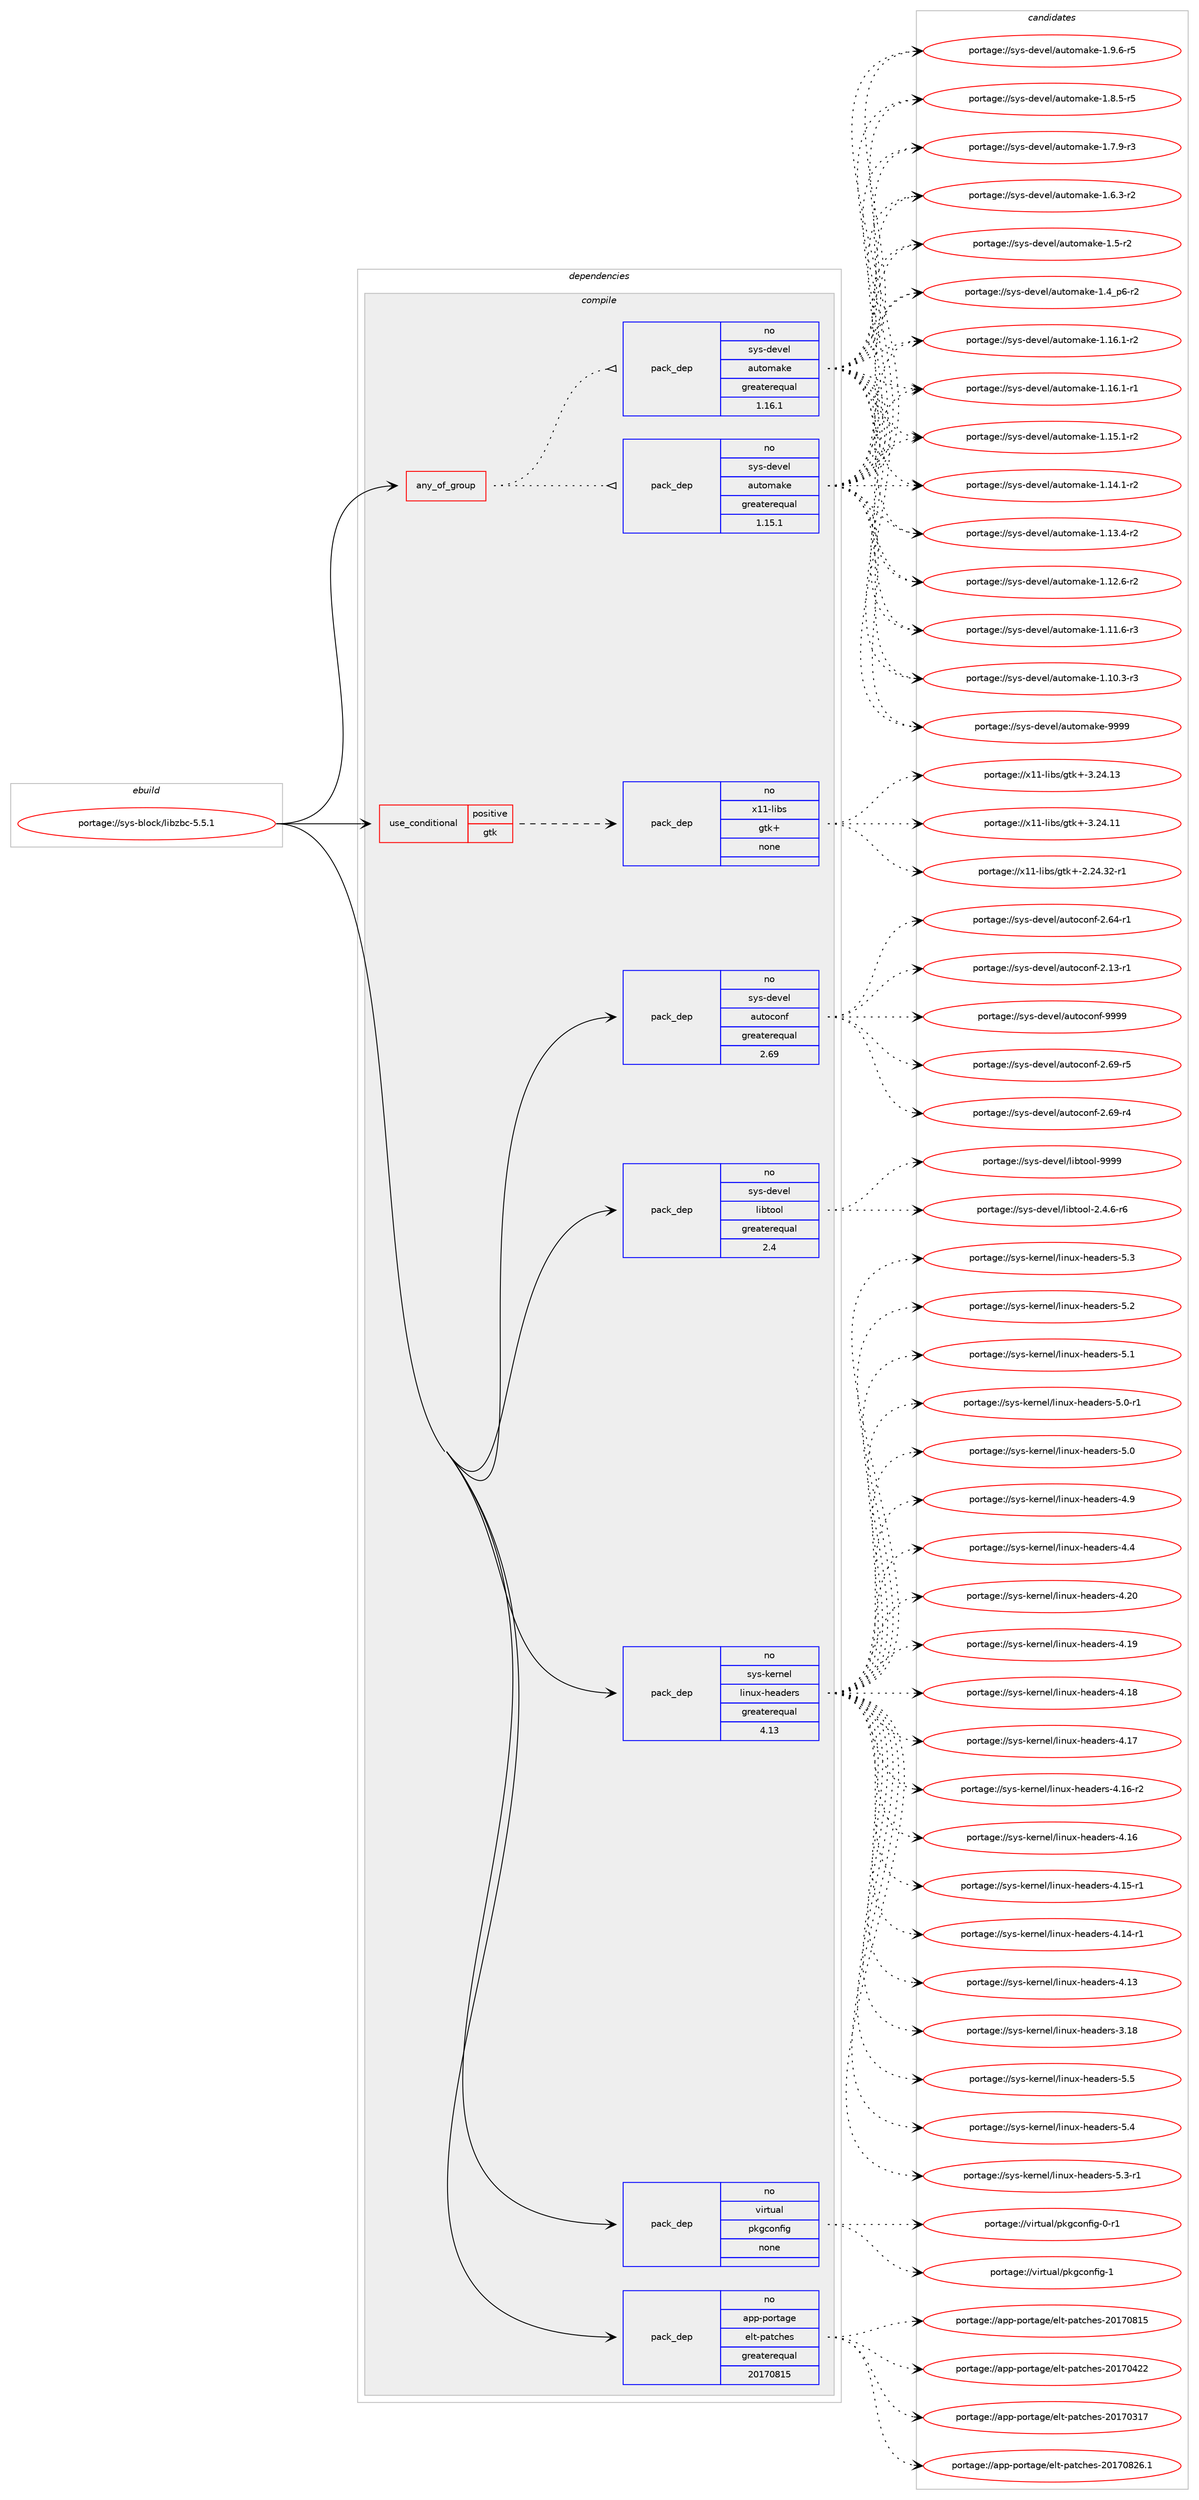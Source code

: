 digraph prolog {

# *************
# Graph options
# *************

newrank=true;
concentrate=true;
compound=true;
graph [rankdir=LR,fontname=Helvetica,fontsize=10,ranksep=1.5];#, ranksep=2.5, nodesep=0.2];
edge  [arrowhead=vee];
node  [fontname=Helvetica,fontsize=10];

# **********
# The ebuild
# **********

subgraph cluster_leftcol {
color=gray;
rank=same;
label=<<i>ebuild</i>>;
id [label="portage://sys-block/libzbc-5.5.1", color=red, width=4, href="../sys-block/libzbc-5.5.1.svg"];
}

# ****************
# The dependencies
# ****************

subgraph cluster_midcol {
color=gray;
label=<<i>dependencies</i>>;
subgraph cluster_compile {
fillcolor="#eeeeee";
style=filled;
label=<<i>compile</i>>;
subgraph any1163 {
dependency59060 [label=<<TABLE BORDER="0" CELLBORDER="1" CELLSPACING="0" CELLPADDING="4"><TR><TD CELLPADDING="10">any_of_group</TD></TR></TABLE>>, shape=none, color=red];subgraph pack45745 {
dependency59061 [label=<<TABLE BORDER="0" CELLBORDER="1" CELLSPACING="0" CELLPADDING="4" WIDTH="220"><TR><TD ROWSPAN="6" CELLPADDING="30">pack_dep</TD></TR><TR><TD WIDTH="110">no</TD></TR><TR><TD>sys-devel</TD></TR><TR><TD>automake</TD></TR><TR><TD>greaterequal</TD></TR><TR><TD>1.16.1</TD></TR></TABLE>>, shape=none, color=blue];
}
dependency59060:e -> dependency59061:w [weight=20,style="dotted",arrowhead="oinv"];
subgraph pack45746 {
dependency59062 [label=<<TABLE BORDER="0" CELLBORDER="1" CELLSPACING="0" CELLPADDING="4" WIDTH="220"><TR><TD ROWSPAN="6" CELLPADDING="30">pack_dep</TD></TR><TR><TD WIDTH="110">no</TD></TR><TR><TD>sys-devel</TD></TR><TR><TD>automake</TD></TR><TR><TD>greaterequal</TD></TR><TR><TD>1.15.1</TD></TR></TABLE>>, shape=none, color=blue];
}
dependency59060:e -> dependency59062:w [weight=20,style="dotted",arrowhead="oinv"];
}
id:e -> dependency59060:w [weight=20,style="solid",arrowhead="vee"];
subgraph cond12081 {
dependency59063 [label=<<TABLE BORDER="0" CELLBORDER="1" CELLSPACING="0" CELLPADDING="4"><TR><TD ROWSPAN="3" CELLPADDING="10">use_conditional</TD></TR><TR><TD>positive</TD></TR><TR><TD>gtk</TD></TR></TABLE>>, shape=none, color=red];
subgraph pack45747 {
dependency59064 [label=<<TABLE BORDER="0" CELLBORDER="1" CELLSPACING="0" CELLPADDING="4" WIDTH="220"><TR><TD ROWSPAN="6" CELLPADDING="30">pack_dep</TD></TR><TR><TD WIDTH="110">no</TD></TR><TR><TD>x11-libs</TD></TR><TR><TD>gtk+</TD></TR><TR><TD>none</TD></TR><TR><TD></TD></TR></TABLE>>, shape=none, color=blue];
}
dependency59063:e -> dependency59064:w [weight=20,style="dashed",arrowhead="vee"];
}
id:e -> dependency59063:w [weight=20,style="solid",arrowhead="vee"];
subgraph pack45748 {
dependency59065 [label=<<TABLE BORDER="0" CELLBORDER="1" CELLSPACING="0" CELLPADDING="4" WIDTH="220"><TR><TD ROWSPAN="6" CELLPADDING="30">pack_dep</TD></TR><TR><TD WIDTH="110">no</TD></TR><TR><TD>app-portage</TD></TR><TR><TD>elt-patches</TD></TR><TR><TD>greaterequal</TD></TR><TR><TD>20170815</TD></TR></TABLE>>, shape=none, color=blue];
}
id:e -> dependency59065:w [weight=20,style="solid",arrowhead="vee"];
subgraph pack45749 {
dependency59066 [label=<<TABLE BORDER="0" CELLBORDER="1" CELLSPACING="0" CELLPADDING="4" WIDTH="220"><TR><TD ROWSPAN="6" CELLPADDING="30">pack_dep</TD></TR><TR><TD WIDTH="110">no</TD></TR><TR><TD>sys-devel</TD></TR><TR><TD>autoconf</TD></TR><TR><TD>greaterequal</TD></TR><TR><TD>2.69</TD></TR></TABLE>>, shape=none, color=blue];
}
id:e -> dependency59066:w [weight=20,style="solid",arrowhead="vee"];
subgraph pack45750 {
dependency59067 [label=<<TABLE BORDER="0" CELLBORDER="1" CELLSPACING="0" CELLPADDING="4" WIDTH="220"><TR><TD ROWSPAN="6" CELLPADDING="30">pack_dep</TD></TR><TR><TD WIDTH="110">no</TD></TR><TR><TD>sys-devel</TD></TR><TR><TD>libtool</TD></TR><TR><TD>greaterequal</TD></TR><TR><TD>2.4</TD></TR></TABLE>>, shape=none, color=blue];
}
id:e -> dependency59067:w [weight=20,style="solid",arrowhead="vee"];
subgraph pack45751 {
dependency59068 [label=<<TABLE BORDER="0" CELLBORDER="1" CELLSPACING="0" CELLPADDING="4" WIDTH="220"><TR><TD ROWSPAN="6" CELLPADDING="30">pack_dep</TD></TR><TR><TD WIDTH="110">no</TD></TR><TR><TD>sys-kernel</TD></TR><TR><TD>linux-headers</TD></TR><TR><TD>greaterequal</TD></TR><TR><TD>4.13</TD></TR></TABLE>>, shape=none, color=blue];
}
id:e -> dependency59068:w [weight=20,style="solid",arrowhead="vee"];
subgraph pack45752 {
dependency59069 [label=<<TABLE BORDER="0" CELLBORDER="1" CELLSPACING="0" CELLPADDING="4" WIDTH="220"><TR><TD ROWSPAN="6" CELLPADDING="30">pack_dep</TD></TR><TR><TD WIDTH="110">no</TD></TR><TR><TD>virtual</TD></TR><TR><TD>pkgconfig</TD></TR><TR><TD>none</TD></TR><TR><TD></TD></TR></TABLE>>, shape=none, color=blue];
}
id:e -> dependency59069:w [weight=20,style="solid",arrowhead="vee"];
}
subgraph cluster_compileandrun {
fillcolor="#eeeeee";
style=filled;
label=<<i>compile and run</i>>;
}
subgraph cluster_run {
fillcolor="#eeeeee";
style=filled;
label=<<i>run</i>>;
}
}

# **************
# The candidates
# **************

subgraph cluster_choices {
rank=same;
color=gray;
label=<<i>candidates</i>>;

subgraph choice45745 {
color=black;
nodesep=1;
choice115121115451001011181011084797117116111109971071014557575757 [label="portage://sys-devel/automake-9999", color=red, width=4,href="../sys-devel/automake-9999.svg"];
choice115121115451001011181011084797117116111109971071014549465746544511453 [label="portage://sys-devel/automake-1.9.6-r5", color=red, width=4,href="../sys-devel/automake-1.9.6-r5.svg"];
choice115121115451001011181011084797117116111109971071014549465646534511453 [label="portage://sys-devel/automake-1.8.5-r5", color=red, width=4,href="../sys-devel/automake-1.8.5-r5.svg"];
choice115121115451001011181011084797117116111109971071014549465546574511451 [label="portage://sys-devel/automake-1.7.9-r3", color=red, width=4,href="../sys-devel/automake-1.7.9-r3.svg"];
choice115121115451001011181011084797117116111109971071014549465446514511450 [label="portage://sys-devel/automake-1.6.3-r2", color=red, width=4,href="../sys-devel/automake-1.6.3-r2.svg"];
choice11512111545100101118101108479711711611110997107101454946534511450 [label="portage://sys-devel/automake-1.5-r2", color=red, width=4,href="../sys-devel/automake-1.5-r2.svg"];
choice115121115451001011181011084797117116111109971071014549465295112544511450 [label="portage://sys-devel/automake-1.4_p6-r2", color=red, width=4,href="../sys-devel/automake-1.4_p6-r2.svg"];
choice11512111545100101118101108479711711611110997107101454946495446494511450 [label="portage://sys-devel/automake-1.16.1-r2", color=red, width=4,href="../sys-devel/automake-1.16.1-r2.svg"];
choice11512111545100101118101108479711711611110997107101454946495446494511449 [label="portage://sys-devel/automake-1.16.1-r1", color=red, width=4,href="../sys-devel/automake-1.16.1-r1.svg"];
choice11512111545100101118101108479711711611110997107101454946495346494511450 [label="portage://sys-devel/automake-1.15.1-r2", color=red, width=4,href="../sys-devel/automake-1.15.1-r2.svg"];
choice11512111545100101118101108479711711611110997107101454946495246494511450 [label="portage://sys-devel/automake-1.14.1-r2", color=red, width=4,href="../sys-devel/automake-1.14.1-r2.svg"];
choice11512111545100101118101108479711711611110997107101454946495146524511450 [label="portage://sys-devel/automake-1.13.4-r2", color=red, width=4,href="../sys-devel/automake-1.13.4-r2.svg"];
choice11512111545100101118101108479711711611110997107101454946495046544511450 [label="portage://sys-devel/automake-1.12.6-r2", color=red, width=4,href="../sys-devel/automake-1.12.6-r2.svg"];
choice11512111545100101118101108479711711611110997107101454946494946544511451 [label="portage://sys-devel/automake-1.11.6-r3", color=red, width=4,href="../sys-devel/automake-1.11.6-r3.svg"];
choice11512111545100101118101108479711711611110997107101454946494846514511451 [label="portage://sys-devel/automake-1.10.3-r3", color=red, width=4,href="../sys-devel/automake-1.10.3-r3.svg"];
dependency59061:e -> choice115121115451001011181011084797117116111109971071014557575757:w [style=dotted,weight="100"];
dependency59061:e -> choice115121115451001011181011084797117116111109971071014549465746544511453:w [style=dotted,weight="100"];
dependency59061:e -> choice115121115451001011181011084797117116111109971071014549465646534511453:w [style=dotted,weight="100"];
dependency59061:e -> choice115121115451001011181011084797117116111109971071014549465546574511451:w [style=dotted,weight="100"];
dependency59061:e -> choice115121115451001011181011084797117116111109971071014549465446514511450:w [style=dotted,weight="100"];
dependency59061:e -> choice11512111545100101118101108479711711611110997107101454946534511450:w [style=dotted,weight="100"];
dependency59061:e -> choice115121115451001011181011084797117116111109971071014549465295112544511450:w [style=dotted,weight="100"];
dependency59061:e -> choice11512111545100101118101108479711711611110997107101454946495446494511450:w [style=dotted,weight="100"];
dependency59061:e -> choice11512111545100101118101108479711711611110997107101454946495446494511449:w [style=dotted,weight="100"];
dependency59061:e -> choice11512111545100101118101108479711711611110997107101454946495346494511450:w [style=dotted,weight="100"];
dependency59061:e -> choice11512111545100101118101108479711711611110997107101454946495246494511450:w [style=dotted,weight="100"];
dependency59061:e -> choice11512111545100101118101108479711711611110997107101454946495146524511450:w [style=dotted,weight="100"];
dependency59061:e -> choice11512111545100101118101108479711711611110997107101454946495046544511450:w [style=dotted,weight="100"];
dependency59061:e -> choice11512111545100101118101108479711711611110997107101454946494946544511451:w [style=dotted,weight="100"];
dependency59061:e -> choice11512111545100101118101108479711711611110997107101454946494846514511451:w [style=dotted,weight="100"];
}
subgraph choice45746 {
color=black;
nodesep=1;
choice115121115451001011181011084797117116111109971071014557575757 [label="portage://sys-devel/automake-9999", color=red, width=4,href="../sys-devel/automake-9999.svg"];
choice115121115451001011181011084797117116111109971071014549465746544511453 [label="portage://sys-devel/automake-1.9.6-r5", color=red, width=4,href="../sys-devel/automake-1.9.6-r5.svg"];
choice115121115451001011181011084797117116111109971071014549465646534511453 [label="portage://sys-devel/automake-1.8.5-r5", color=red, width=4,href="../sys-devel/automake-1.8.5-r5.svg"];
choice115121115451001011181011084797117116111109971071014549465546574511451 [label="portage://sys-devel/automake-1.7.9-r3", color=red, width=4,href="../sys-devel/automake-1.7.9-r3.svg"];
choice115121115451001011181011084797117116111109971071014549465446514511450 [label="portage://sys-devel/automake-1.6.3-r2", color=red, width=4,href="../sys-devel/automake-1.6.3-r2.svg"];
choice11512111545100101118101108479711711611110997107101454946534511450 [label="portage://sys-devel/automake-1.5-r2", color=red, width=4,href="../sys-devel/automake-1.5-r2.svg"];
choice115121115451001011181011084797117116111109971071014549465295112544511450 [label="portage://sys-devel/automake-1.4_p6-r2", color=red, width=4,href="../sys-devel/automake-1.4_p6-r2.svg"];
choice11512111545100101118101108479711711611110997107101454946495446494511450 [label="portage://sys-devel/automake-1.16.1-r2", color=red, width=4,href="../sys-devel/automake-1.16.1-r2.svg"];
choice11512111545100101118101108479711711611110997107101454946495446494511449 [label="portage://sys-devel/automake-1.16.1-r1", color=red, width=4,href="../sys-devel/automake-1.16.1-r1.svg"];
choice11512111545100101118101108479711711611110997107101454946495346494511450 [label="portage://sys-devel/automake-1.15.1-r2", color=red, width=4,href="../sys-devel/automake-1.15.1-r2.svg"];
choice11512111545100101118101108479711711611110997107101454946495246494511450 [label="portage://sys-devel/automake-1.14.1-r2", color=red, width=4,href="../sys-devel/automake-1.14.1-r2.svg"];
choice11512111545100101118101108479711711611110997107101454946495146524511450 [label="portage://sys-devel/automake-1.13.4-r2", color=red, width=4,href="../sys-devel/automake-1.13.4-r2.svg"];
choice11512111545100101118101108479711711611110997107101454946495046544511450 [label="portage://sys-devel/automake-1.12.6-r2", color=red, width=4,href="../sys-devel/automake-1.12.6-r2.svg"];
choice11512111545100101118101108479711711611110997107101454946494946544511451 [label="portage://sys-devel/automake-1.11.6-r3", color=red, width=4,href="../sys-devel/automake-1.11.6-r3.svg"];
choice11512111545100101118101108479711711611110997107101454946494846514511451 [label="portage://sys-devel/automake-1.10.3-r3", color=red, width=4,href="../sys-devel/automake-1.10.3-r3.svg"];
dependency59062:e -> choice115121115451001011181011084797117116111109971071014557575757:w [style=dotted,weight="100"];
dependency59062:e -> choice115121115451001011181011084797117116111109971071014549465746544511453:w [style=dotted,weight="100"];
dependency59062:e -> choice115121115451001011181011084797117116111109971071014549465646534511453:w [style=dotted,weight="100"];
dependency59062:e -> choice115121115451001011181011084797117116111109971071014549465546574511451:w [style=dotted,weight="100"];
dependency59062:e -> choice115121115451001011181011084797117116111109971071014549465446514511450:w [style=dotted,weight="100"];
dependency59062:e -> choice11512111545100101118101108479711711611110997107101454946534511450:w [style=dotted,weight="100"];
dependency59062:e -> choice115121115451001011181011084797117116111109971071014549465295112544511450:w [style=dotted,weight="100"];
dependency59062:e -> choice11512111545100101118101108479711711611110997107101454946495446494511450:w [style=dotted,weight="100"];
dependency59062:e -> choice11512111545100101118101108479711711611110997107101454946495446494511449:w [style=dotted,weight="100"];
dependency59062:e -> choice11512111545100101118101108479711711611110997107101454946495346494511450:w [style=dotted,weight="100"];
dependency59062:e -> choice11512111545100101118101108479711711611110997107101454946495246494511450:w [style=dotted,weight="100"];
dependency59062:e -> choice11512111545100101118101108479711711611110997107101454946495146524511450:w [style=dotted,weight="100"];
dependency59062:e -> choice11512111545100101118101108479711711611110997107101454946495046544511450:w [style=dotted,weight="100"];
dependency59062:e -> choice11512111545100101118101108479711711611110997107101454946494946544511451:w [style=dotted,weight="100"];
dependency59062:e -> choice11512111545100101118101108479711711611110997107101454946494846514511451:w [style=dotted,weight="100"];
}
subgraph choice45747 {
color=black;
nodesep=1;
choice1204949451081059811547103116107434551465052464951 [label="portage://x11-libs/gtk+-3.24.13", color=red, width=4,href="../x11-libs/gtk+-3.24.13.svg"];
choice1204949451081059811547103116107434551465052464949 [label="portage://x11-libs/gtk+-3.24.11", color=red, width=4,href="../x11-libs/gtk+-3.24.11.svg"];
choice12049494510810598115471031161074345504650524651504511449 [label="portage://x11-libs/gtk+-2.24.32-r1", color=red, width=4,href="../x11-libs/gtk+-2.24.32-r1.svg"];
dependency59064:e -> choice1204949451081059811547103116107434551465052464951:w [style=dotted,weight="100"];
dependency59064:e -> choice1204949451081059811547103116107434551465052464949:w [style=dotted,weight="100"];
dependency59064:e -> choice12049494510810598115471031161074345504650524651504511449:w [style=dotted,weight="100"];
}
subgraph choice45748 {
color=black;
nodesep=1;
choice971121124511211111411697103101471011081164511297116991041011154550484955485650544649 [label="portage://app-portage/elt-patches-20170826.1", color=red, width=4,href="../app-portage/elt-patches-20170826.1.svg"];
choice97112112451121111141169710310147101108116451129711699104101115455048495548564953 [label="portage://app-portage/elt-patches-20170815", color=red, width=4,href="../app-portage/elt-patches-20170815.svg"];
choice97112112451121111141169710310147101108116451129711699104101115455048495548525050 [label="portage://app-portage/elt-patches-20170422", color=red, width=4,href="../app-portage/elt-patches-20170422.svg"];
choice97112112451121111141169710310147101108116451129711699104101115455048495548514955 [label="portage://app-portage/elt-patches-20170317", color=red, width=4,href="../app-portage/elt-patches-20170317.svg"];
dependency59065:e -> choice971121124511211111411697103101471011081164511297116991041011154550484955485650544649:w [style=dotted,weight="100"];
dependency59065:e -> choice97112112451121111141169710310147101108116451129711699104101115455048495548564953:w [style=dotted,weight="100"];
dependency59065:e -> choice97112112451121111141169710310147101108116451129711699104101115455048495548525050:w [style=dotted,weight="100"];
dependency59065:e -> choice97112112451121111141169710310147101108116451129711699104101115455048495548514955:w [style=dotted,weight="100"];
}
subgraph choice45749 {
color=black;
nodesep=1;
choice115121115451001011181011084797117116111991111101024557575757 [label="portage://sys-devel/autoconf-9999", color=red, width=4,href="../sys-devel/autoconf-9999.svg"];
choice1151211154510010111810110847971171161119911111010245504654574511453 [label="portage://sys-devel/autoconf-2.69-r5", color=red, width=4,href="../sys-devel/autoconf-2.69-r5.svg"];
choice1151211154510010111810110847971171161119911111010245504654574511452 [label="portage://sys-devel/autoconf-2.69-r4", color=red, width=4,href="../sys-devel/autoconf-2.69-r4.svg"];
choice1151211154510010111810110847971171161119911111010245504654524511449 [label="portage://sys-devel/autoconf-2.64-r1", color=red, width=4,href="../sys-devel/autoconf-2.64-r1.svg"];
choice1151211154510010111810110847971171161119911111010245504649514511449 [label="portage://sys-devel/autoconf-2.13-r1", color=red, width=4,href="../sys-devel/autoconf-2.13-r1.svg"];
dependency59066:e -> choice115121115451001011181011084797117116111991111101024557575757:w [style=dotted,weight="100"];
dependency59066:e -> choice1151211154510010111810110847971171161119911111010245504654574511453:w [style=dotted,weight="100"];
dependency59066:e -> choice1151211154510010111810110847971171161119911111010245504654574511452:w [style=dotted,weight="100"];
dependency59066:e -> choice1151211154510010111810110847971171161119911111010245504654524511449:w [style=dotted,weight="100"];
dependency59066:e -> choice1151211154510010111810110847971171161119911111010245504649514511449:w [style=dotted,weight="100"];
}
subgraph choice45750 {
color=black;
nodesep=1;
choice1151211154510010111810110847108105981161111111084557575757 [label="portage://sys-devel/libtool-9999", color=red, width=4,href="../sys-devel/libtool-9999.svg"];
choice1151211154510010111810110847108105981161111111084550465246544511454 [label="portage://sys-devel/libtool-2.4.6-r6", color=red, width=4,href="../sys-devel/libtool-2.4.6-r6.svg"];
dependency59067:e -> choice1151211154510010111810110847108105981161111111084557575757:w [style=dotted,weight="100"];
dependency59067:e -> choice1151211154510010111810110847108105981161111111084550465246544511454:w [style=dotted,weight="100"];
}
subgraph choice45751 {
color=black;
nodesep=1;
choice1151211154510710111411010110847108105110117120451041019710010111411545534653 [label="portage://sys-kernel/linux-headers-5.5", color=red, width=4,href="../sys-kernel/linux-headers-5.5.svg"];
choice1151211154510710111411010110847108105110117120451041019710010111411545534652 [label="portage://sys-kernel/linux-headers-5.4", color=red, width=4,href="../sys-kernel/linux-headers-5.4.svg"];
choice11512111545107101114110101108471081051101171204510410197100101114115455346514511449 [label="portage://sys-kernel/linux-headers-5.3-r1", color=red, width=4,href="../sys-kernel/linux-headers-5.3-r1.svg"];
choice1151211154510710111411010110847108105110117120451041019710010111411545534651 [label="portage://sys-kernel/linux-headers-5.3", color=red, width=4,href="../sys-kernel/linux-headers-5.3.svg"];
choice1151211154510710111411010110847108105110117120451041019710010111411545534650 [label="portage://sys-kernel/linux-headers-5.2", color=red, width=4,href="../sys-kernel/linux-headers-5.2.svg"];
choice1151211154510710111411010110847108105110117120451041019710010111411545534649 [label="portage://sys-kernel/linux-headers-5.1", color=red, width=4,href="../sys-kernel/linux-headers-5.1.svg"];
choice11512111545107101114110101108471081051101171204510410197100101114115455346484511449 [label="portage://sys-kernel/linux-headers-5.0-r1", color=red, width=4,href="../sys-kernel/linux-headers-5.0-r1.svg"];
choice1151211154510710111411010110847108105110117120451041019710010111411545534648 [label="portage://sys-kernel/linux-headers-5.0", color=red, width=4,href="../sys-kernel/linux-headers-5.0.svg"];
choice1151211154510710111411010110847108105110117120451041019710010111411545524657 [label="portage://sys-kernel/linux-headers-4.9", color=red, width=4,href="../sys-kernel/linux-headers-4.9.svg"];
choice1151211154510710111411010110847108105110117120451041019710010111411545524652 [label="portage://sys-kernel/linux-headers-4.4", color=red, width=4,href="../sys-kernel/linux-headers-4.4.svg"];
choice115121115451071011141101011084710810511011712045104101971001011141154552465048 [label="portage://sys-kernel/linux-headers-4.20", color=red, width=4,href="../sys-kernel/linux-headers-4.20.svg"];
choice115121115451071011141101011084710810511011712045104101971001011141154552464957 [label="portage://sys-kernel/linux-headers-4.19", color=red, width=4,href="../sys-kernel/linux-headers-4.19.svg"];
choice115121115451071011141101011084710810511011712045104101971001011141154552464956 [label="portage://sys-kernel/linux-headers-4.18", color=red, width=4,href="../sys-kernel/linux-headers-4.18.svg"];
choice115121115451071011141101011084710810511011712045104101971001011141154552464955 [label="portage://sys-kernel/linux-headers-4.17", color=red, width=4,href="../sys-kernel/linux-headers-4.17.svg"];
choice1151211154510710111411010110847108105110117120451041019710010111411545524649544511450 [label="portage://sys-kernel/linux-headers-4.16-r2", color=red, width=4,href="../sys-kernel/linux-headers-4.16-r2.svg"];
choice115121115451071011141101011084710810511011712045104101971001011141154552464954 [label="portage://sys-kernel/linux-headers-4.16", color=red, width=4,href="../sys-kernel/linux-headers-4.16.svg"];
choice1151211154510710111411010110847108105110117120451041019710010111411545524649534511449 [label="portage://sys-kernel/linux-headers-4.15-r1", color=red, width=4,href="../sys-kernel/linux-headers-4.15-r1.svg"];
choice1151211154510710111411010110847108105110117120451041019710010111411545524649524511449 [label="portage://sys-kernel/linux-headers-4.14-r1", color=red, width=4,href="../sys-kernel/linux-headers-4.14-r1.svg"];
choice115121115451071011141101011084710810511011712045104101971001011141154552464951 [label="portage://sys-kernel/linux-headers-4.13", color=red, width=4,href="../sys-kernel/linux-headers-4.13.svg"];
choice115121115451071011141101011084710810511011712045104101971001011141154551464956 [label="portage://sys-kernel/linux-headers-3.18", color=red, width=4,href="../sys-kernel/linux-headers-3.18.svg"];
dependency59068:e -> choice1151211154510710111411010110847108105110117120451041019710010111411545534653:w [style=dotted,weight="100"];
dependency59068:e -> choice1151211154510710111411010110847108105110117120451041019710010111411545534652:w [style=dotted,weight="100"];
dependency59068:e -> choice11512111545107101114110101108471081051101171204510410197100101114115455346514511449:w [style=dotted,weight="100"];
dependency59068:e -> choice1151211154510710111411010110847108105110117120451041019710010111411545534651:w [style=dotted,weight="100"];
dependency59068:e -> choice1151211154510710111411010110847108105110117120451041019710010111411545534650:w [style=dotted,weight="100"];
dependency59068:e -> choice1151211154510710111411010110847108105110117120451041019710010111411545534649:w [style=dotted,weight="100"];
dependency59068:e -> choice11512111545107101114110101108471081051101171204510410197100101114115455346484511449:w [style=dotted,weight="100"];
dependency59068:e -> choice1151211154510710111411010110847108105110117120451041019710010111411545534648:w [style=dotted,weight="100"];
dependency59068:e -> choice1151211154510710111411010110847108105110117120451041019710010111411545524657:w [style=dotted,weight="100"];
dependency59068:e -> choice1151211154510710111411010110847108105110117120451041019710010111411545524652:w [style=dotted,weight="100"];
dependency59068:e -> choice115121115451071011141101011084710810511011712045104101971001011141154552465048:w [style=dotted,weight="100"];
dependency59068:e -> choice115121115451071011141101011084710810511011712045104101971001011141154552464957:w [style=dotted,weight="100"];
dependency59068:e -> choice115121115451071011141101011084710810511011712045104101971001011141154552464956:w [style=dotted,weight="100"];
dependency59068:e -> choice115121115451071011141101011084710810511011712045104101971001011141154552464955:w [style=dotted,weight="100"];
dependency59068:e -> choice1151211154510710111411010110847108105110117120451041019710010111411545524649544511450:w [style=dotted,weight="100"];
dependency59068:e -> choice115121115451071011141101011084710810511011712045104101971001011141154552464954:w [style=dotted,weight="100"];
dependency59068:e -> choice1151211154510710111411010110847108105110117120451041019710010111411545524649534511449:w [style=dotted,weight="100"];
dependency59068:e -> choice1151211154510710111411010110847108105110117120451041019710010111411545524649524511449:w [style=dotted,weight="100"];
dependency59068:e -> choice115121115451071011141101011084710810511011712045104101971001011141154552464951:w [style=dotted,weight="100"];
dependency59068:e -> choice115121115451071011141101011084710810511011712045104101971001011141154551464956:w [style=dotted,weight="100"];
}
subgraph choice45752 {
color=black;
nodesep=1;
choice1181051141161179710847112107103991111101021051034549 [label="portage://virtual/pkgconfig-1", color=red, width=4,href="../virtual/pkgconfig-1.svg"];
choice11810511411611797108471121071039911111010210510345484511449 [label="portage://virtual/pkgconfig-0-r1", color=red, width=4,href="../virtual/pkgconfig-0-r1.svg"];
dependency59069:e -> choice1181051141161179710847112107103991111101021051034549:w [style=dotted,weight="100"];
dependency59069:e -> choice11810511411611797108471121071039911111010210510345484511449:w [style=dotted,weight="100"];
}
}

}
